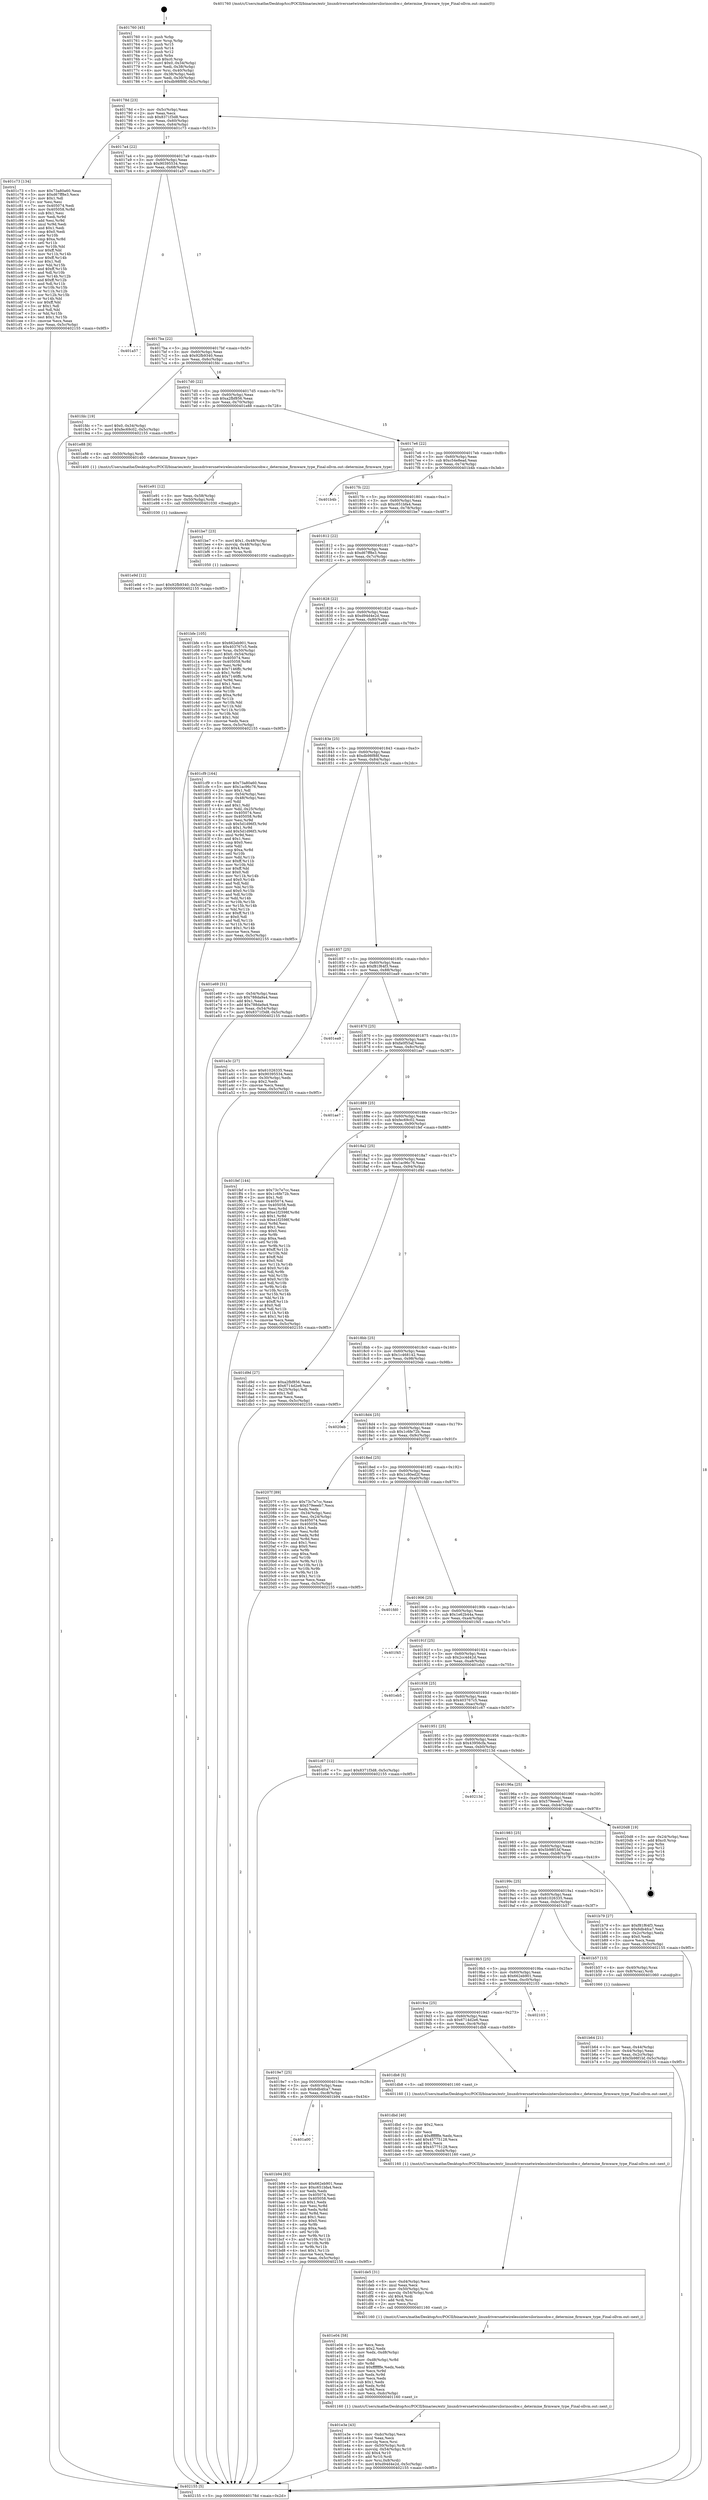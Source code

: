 digraph "0x401760" {
  label = "0x401760 (/mnt/c/Users/mathe/Desktop/tcc/POCII/binaries/extr_linuxdriversnetwirelessintersilorinocohw.c_determine_firmware_type_Final-ollvm.out::main(0))"
  labelloc = "t"
  node[shape=record]

  Entry [label="",width=0.3,height=0.3,shape=circle,fillcolor=black,style=filled]
  "0x40178d" [label="{
     0x40178d [23]\l
     | [instrs]\l
     &nbsp;&nbsp;0x40178d \<+3\>: mov -0x5c(%rbp),%eax\l
     &nbsp;&nbsp;0x401790 \<+2\>: mov %eax,%ecx\l
     &nbsp;&nbsp;0x401792 \<+6\>: sub $0x8371f3d8,%ecx\l
     &nbsp;&nbsp;0x401798 \<+3\>: mov %eax,-0x60(%rbp)\l
     &nbsp;&nbsp;0x40179b \<+3\>: mov %ecx,-0x64(%rbp)\l
     &nbsp;&nbsp;0x40179e \<+6\>: je 0000000000401c73 \<main+0x513\>\l
  }"]
  "0x401c73" [label="{
     0x401c73 [134]\l
     | [instrs]\l
     &nbsp;&nbsp;0x401c73 \<+5\>: mov $0x73a80a60,%eax\l
     &nbsp;&nbsp;0x401c78 \<+5\>: mov $0xd67ff8e3,%ecx\l
     &nbsp;&nbsp;0x401c7d \<+2\>: mov $0x1,%dl\l
     &nbsp;&nbsp;0x401c7f \<+2\>: xor %esi,%esi\l
     &nbsp;&nbsp;0x401c81 \<+7\>: mov 0x405074,%edi\l
     &nbsp;&nbsp;0x401c88 \<+8\>: mov 0x405058,%r8d\l
     &nbsp;&nbsp;0x401c90 \<+3\>: sub $0x1,%esi\l
     &nbsp;&nbsp;0x401c93 \<+3\>: mov %edi,%r9d\l
     &nbsp;&nbsp;0x401c96 \<+3\>: add %esi,%r9d\l
     &nbsp;&nbsp;0x401c99 \<+4\>: imul %r9d,%edi\l
     &nbsp;&nbsp;0x401c9d \<+3\>: and $0x1,%edi\l
     &nbsp;&nbsp;0x401ca0 \<+3\>: cmp $0x0,%edi\l
     &nbsp;&nbsp;0x401ca3 \<+4\>: sete %r10b\l
     &nbsp;&nbsp;0x401ca7 \<+4\>: cmp $0xa,%r8d\l
     &nbsp;&nbsp;0x401cab \<+4\>: setl %r11b\l
     &nbsp;&nbsp;0x401caf \<+3\>: mov %r10b,%bl\l
     &nbsp;&nbsp;0x401cb2 \<+3\>: xor $0xff,%bl\l
     &nbsp;&nbsp;0x401cb5 \<+3\>: mov %r11b,%r14b\l
     &nbsp;&nbsp;0x401cb8 \<+4\>: xor $0xff,%r14b\l
     &nbsp;&nbsp;0x401cbc \<+3\>: xor $0x1,%dl\l
     &nbsp;&nbsp;0x401cbf \<+3\>: mov %bl,%r15b\l
     &nbsp;&nbsp;0x401cc2 \<+4\>: and $0xff,%r15b\l
     &nbsp;&nbsp;0x401cc6 \<+3\>: and %dl,%r10b\l
     &nbsp;&nbsp;0x401cc9 \<+3\>: mov %r14b,%r12b\l
     &nbsp;&nbsp;0x401ccc \<+4\>: and $0xff,%r12b\l
     &nbsp;&nbsp;0x401cd0 \<+3\>: and %dl,%r11b\l
     &nbsp;&nbsp;0x401cd3 \<+3\>: or %r10b,%r15b\l
     &nbsp;&nbsp;0x401cd6 \<+3\>: or %r11b,%r12b\l
     &nbsp;&nbsp;0x401cd9 \<+3\>: xor %r12b,%r15b\l
     &nbsp;&nbsp;0x401cdc \<+3\>: or %r14b,%bl\l
     &nbsp;&nbsp;0x401cdf \<+3\>: xor $0xff,%bl\l
     &nbsp;&nbsp;0x401ce2 \<+3\>: or $0x1,%dl\l
     &nbsp;&nbsp;0x401ce5 \<+2\>: and %dl,%bl\l
     &nbsp;&nbsp;0x401ce7 \<+3\>: or %bl,%r15b\l
     &nbsp;&nbsp;0x401cea \<+4\>: test $0x1,%r15b\l
     &nbsp;&nbsp;0x401cee \<+3\>: cmovne %ecx,%eax\l
     &nbsp;&nbsp;0x401cf1 \<+3\>: mov %eax,-0x5c(%rbp)\l
     &nbsp;&nbsp;0x401cf4 \<+5\>: jmp 0000000000402155 \<main+0x9f5\>\l
  }"]
  "0x4017a4" [label="{
     0x4017a4 [22]\l
     | [instrs]\l
     &nbsp;&nbsp;0x4017a4 \<+5\>: jmp 00000000004017a9 \<main+0x49\>\l
     &nbsp;&nbsp;0x4017a9 \<+3\>: mov -0x60(%rbp),%eax\l
     &nbsp;&nbsp;0x4017ac \<+5\>: sub $0x90395534,%eax\l
     &nbsp;&nbsp;0x4017b1 \<+3\>: mov %eax,-0x68(%rbp)\l
     &nbsp;&nbsp;0x4017b4 \<+6\>: je 0000000000401a57 \<main+0x2f7\>\l
  }"]
  Exit [label="",width=0.3,height=0.3,shape=circle,fillcolor=black,style=filled,peripheries=2]
  "0x401a57" [label="{
     0x401a57\l
  }", style=dashed]
  "0x4017ba" [label="{
     0x4017ba [22]\l
     | [instrs]\l
     &nbsp;&nbsp;0x4017ba \<+5\>: jmp 00000000004017bf \<main+0x5f\>\l
     &nbsp;&nbsp;0x4017bf \<+3\>: mov -0x60(%rbp),%eax\l
     &nbsp;&nbsp;0x4017c2 \<+5\>: sub $0x92fb9340,%eax\l
     &nbsp;&nbsp;0x4017c7 \<+3\>: mov %eax,-0x6c(%rbp)\l
     &nbsp;&nbsp;0x4017ca \<+6\>: je 0000000000401fdc \<main+0x87c\>\l
  }"]
  "0x401e9d" [label="{
     0x401e9d [12]\l
     | [instrs]\l
     &nbsp;&nbsp;0x401e9d \<+7\>: movl $0x92fb9340,-0x5c(%rbp)\l
     &nbsp;&nbsp;0x401ea4 \<+5\>: jmp 0000000000402155 \<main+0x9f5\>\l
  }"]
  "0x401fdc" [label="{
     0x401fdc [19]\l
     | [instrs]\l
     &nbsp;&nbsp;0x401fdc \<+7\>: movl $0x0,-0x34(%rbp)\l
     &nbsp;&nbsp;0x401fe3 \<+7\>: movl $0xfec69c02,-0x5c(%rbp)\l
     &nbsp;&nbsp;0x401fea \<+5\>: jmp 0000000000402155 \<main+0x9f5\>\l
  }"]
  "0x4017d0" [label="{
     0x4017d0 [22]\l
     | [instrs]\l
     &nbsp;&nbsp;0x4017d0 \<+5\>: jmp 00000000004017d5 \<main+0x75\>\l
     &nbsp;&nbsp;0x4017d5 \<+3\>: mov -0x60(%rbp),%eax\l
     &nbsp;&nbsp;0x4017d8 \<+5\>: sub $0xa2fbf856,%eax\l
     &nbsp;&nbsp;0x4017dd \<+3\>: mov %eax,-0x70(%rbp)\l
     &nbsp;&nbsp;0x4017e0 \<+6\>: je 0000000000401e88 \<main+0x728\>\l
  }"]
  "0x401e91" [label="{
     0x401e91 [12]\l
     | [instrs]\l
     &nbsp;&nbsp;0x401e91 \<+3\>: mov %eax,-0x58(%rbp)\l
     &nbsp;&nbsp;0x401e94 \<+4\>: mov -0x50(%rbp),%rdi\l
     &nbsp;&nbsp;0x401e98 \<+5\>: call 0000000000401030 \<free@plt\>\l
     | [calls]\l
     &nbsp;&nbsp;0x401030 \{1\} (unknown)\l
  }"]
  "0x401e88" [label="{
     0x401e88 [9]\l
     | [instrs]\l
     &nbsp;&nbsp;0x401e88 \<+4\>: mov -0x50(%rbp),%rdi\l
     &nbsp;&nbsp;0x401e8c \<+5\>: call 0000000000401400 \<determine_firmware_type\>\l
     | [calls]\l
     &nbsp;&nbsp;0x401400 \{1\} (/mnt/c/Users/mathe/Desktop/tcc/POCII/binaries/extr_linuxdriversnetwirelessintersilorinocohw.c_determine_firmware_type_Final-ollvm.out::determine_firmware_type)\l
  }"]
  "0x4017e6" [label="{
     0x4017e6 [22]\l
     | [instrs]\l
     &nbsp;&nbsp;0x4017e6 \<+5\>: jmp 00000000004017eb \<main+0x8b\>\l
     &nbsp;&nbsp;0x4017eb \<+3\>: mov -0x60(%rbp),%eax\l
     &nbsp;&nbsp;0x4017ee \<+5\>: sub $0xc54e8ead,%eax\l
     &nbsp;&nbsp;0x4017f3 \<+3\>: mov %eax,-0x74(%rbp)\l
     &nbsp;&nbsp;0x4017f6 \<+6\>: je 0000000000401b4b \<main+0x3eb\>\l
  }"]
  "0x401e3e" [label="{
     0x401e3e [43]\l
     | [instrs]\l
     &nbsp;&nbsp;0x401e3e \<+6\>: mov -0xdc(%rbp),%ecx\l
     &nbsp;&nbsp;0x401e44 \<+3\>: imul %eax,%ecx\l
     &nbsp;&nbsp;0x401e47 \<+3\>: movslq %ecx,%rsi\l
     &nbsp;&nbsp;0x401e4a \<+4\>: mov -0x50(%rbp),%rdi\l
     &nbsp;&nbsp;0x401e4e \<+4\>: movslq -0x54(%rbp),%r10\l
     &nbsp;&nbsp;0x401e52 \<+4\>: shl $0x4,%r10\l
     &nbsp;&nbsp;0x401e56 \<+3\>: add %r10,%rdi\l
     &nbsp;&nbsp;0x401e59 \<+4\>: mov %rsi,0x8(%rdi)\l
     &nbsp;&nbsp;0x401e5d \<+7\>: movl $0xd94d4e2d,-0x5c(%rbp)\l
     &nbsp;&nbsp;0x401e64 \<+5\>: jmp 0000000000402155 \<main+0x9f5\>\l
  }"]
  "0x401b4b" [label="{
     0x401b4b\l
  }", style=dashed]
  "0x4017fc" [label="{
     0x4017fc [22]\l
     | [instrs]\l
     &nbsp;&nbsp;0x4017fc \<+5\>: jmp 0000000000401801 \<main+0xa1\>\l
     &nbsp;&nbsp;0x401801 \<+3\>: mov -0x60(%rbp),%eax\l
     &nbsp;&nbsp;0x401804 \<+5\>: sub $0xc651bfa4,%eax\l
     &nbsp;&nbsp;0x401809 \<+3\>: mov %eax,-0x78(%rbp)\l
     &nbsp;&nbsp;0x40180c \<+6\>: je 0000000000401be7 \<main+0x487\>\l
  }"]
  "0x401e04" [label="{
     0x401e04 [58]\l
     | [instrs]\l
     &nbsp;&nbsp;0x401e04 \<+2\>: xor %ecx,%ecx\l
     &nbsp;&nbsp;0x401e06 \<+5\>: mov $0x2,%edx\l
     &nbsp;&nbsp;0x401e0b \<+6\>: mov %edx,-0xd8(%rbp)\l
     &nbsp;&nbsp;0x401e11 \<+1\>: cltd\l
     &nbsp;&nbsp;0x401e12 \<+7\>: mov -0xd8(%rbp),%r8d\l
     &nbsp;&nbsp;0x401e19 \<+3\>: idiv %r8d\l
     &nbsp;&nbsp;0x401e1c \<+6\>: imul $0xfffffffe,%edx,%edx\l
     &nbsp;&nbsp;0x401e22 \<+3\>: mov %ecx,%r9d\l
     &nbsp;&nbsp;0x401e25 \<+3\>: sub %edx,%r9d\l
     &nbsp;&nbsp;0x401e28 \<+2\>: mov %ecx,%edx\l
     &nbsp;&nbsp;0x401e2a \<+3\>: sub $0x1,%edx\l
     &nbsp;&nbsp;0x401e2d \<+3\>: add %edx,%r9d\l
     &nbsp;&nbsp;0x401e30 \<+3\>: sub %r9d,%ecx\l
     &nbsp;&nbsp;0x401e33 \<+6\>: mov %ecx,-0xdc(%rbp)\l
     &nbsp;&nbsp;0x401e39 \<+5\>: call 0000000000401160 \<next_i\>\l
     | [calls]\l
     &nbsp;&nbsp;0x401160 \{1\} (/mnt/c/Users/mathe/Desktop/tcc/POCII/binaries/extr_linuxdriversnetwirelessintersilorinocohw.c_determine_firmware_type_Final-ollvm.out::next_i)\l
  }"]
  "0x401be7" [label="{
     0x401be7 [23]\l
     | [instrs]\l
     &nbsp;&nbsp;0x401be7 \<+7\>: movl $0x1,-0x48(%rbp)\l
     &nbsp;&nbsp;0x401bee \<+4\>: movslq -0x48(%rbp),%rax\l
     &nbsp;&nbsp;0x401bf2 \<+4\>: shl $0x4,%rax\l
     &nbsp;&nbsp;0x401bf6 \<+3\>: mov %rax,%rdi\l
     &nbsp;&nbsp;0x401bf9 \<+5\>: call 0000000000401050 \<malloc@plt\>\l
     | [calls]\l
     &nbsp;&nbsp;0x401050 \{1\} (unknown)\l
  }"]
  "0x401812" [label="{
     0x401812 [22]\l
     | [instrs]\l
     &nbsp;&nbsp;0x401812 \<+5\>: jmp 0000000000401817 \<main+0xb7\>\l
     &nbsp;&nbsp;0x401817 \<+3\>: mov -0x60(%rbp),%eax\l
     &nbsp;&nbsp;0x40181a \<+5\>: sub $0xd67ff8e3,%eax\l
     &nbsp;&nbsp;0x40181f \<+3\>: mov %eax,-0x7c(%rbp)\l
     &nbsp;&nbsp;0x401822 \<+6\>: je 0000000000401cf9 \<main+0x599\>\l
  }"]
  "0x401de5" [label="{
     0x401de5 [31]\l
     | [instrs]\l
     &nbsp;&nbsp;0x401de5 \<+6\>: mov -0xd4(%rbp),%ecx\l
     &nbsp;&nbsp;0x401deb \<+3\>: imul %eax,%ecx\l
     &nbsp;&nbsp;0x401dee \<+4\>: mov -0x50(%rbp),%rsi\l
     &nbsp;&nbsp;0x401df2 \<+4\>: movslq -0x54(%rbp),%rdi\l
     &nbsp;&nbsp;0x401df6 \<+4\>: shl $0x4,%rdi\l
     &nbsp;&nbsp;0x401dfa \<+3\>: add %rdi,%rsi\l
     &nbsp;&nbsp;0x401dfd \<+2\>: mov %ecx,(%rsi)\l
     &nbsp;&nbsp;0x401dff \<+5\>: call 0000000000401160 \<next_i\>\l
     | [calls]\l
     &nbsp;&nbsp;0x401160 \{1\} (/mnt/c/Users/mathe/Desktop/tcc/POCII/binaries/extr_linuxdriversnetwirelessintersilorinocohw.c_determine_firmware_type_Final-ollvm.out::next_i)\l
  }"]
  "0x401cf9" [label="{
     0x401cf9 [164]\l
     | [instrs]\l
     &nbsp;&nbsp;0x401cf9 \<+5\>: mov $0x73a80a60,%eax\l
     &nbsp;&nbsp;0x401cfe \<+5\>: mov $0x1ac96c76,%ecx\l
     &nbsp;&nbsp;0x401d03 \<+2\>: mov $0x1,%dl\l
     &nbsp;&nbsp;0x401d05 \<+3\>: mov -0x54(%rbp),%esi\l
     &nbsp;&nbsp;0x401d08 \<+3\>: cmp -0x48(%rbp),%esi\l
     &nbsp;&nbsp;0x401d0b \<+4\>: setl %dil\l
     &nbsp;&nbsp;0x401d0f \<+4\>: and $0x1,%dil\l
     &nbsp;&nbsp;0x401d13 \<+4\>: mov %dil,-0x25(%rbp)\l
     &nbsp;&nbsp;0x401d17 \<+7\>: mov 0x405074,%esi\l
     &nbsp;&nbsp;0x401d1e \<+8\>: mov 0x405058,%r8d\l
     &nbsp;&nbsp;0x401d26 \<+3\>: mov %esi,%r9d\l
     &nbsp;&nbsp;0x401d29 \<+7\>: sub $0x5d1d96f3,%r9d\l
     &nbsp;&nbsp;0x401d30 \<+4\>: sub $0x1,%r9d\l
     &nbsp;&nbsp;0x401d34 \<+7\>: add $0x5d1d96f3,%r9d\l
     &nbsp;&nbsp;0x401d3b \<+4\>: imul %r9d,%esi\l
     &nbsp;&nbsp;0x401d3f \<+3\>: and $0x1,%esi\l
     &nbsp;&nbsp;0x401d42 \<+3\>: cmp $0x0,%esi\l
     &nbsp;&nbsp;0x401d45 \<+4\>: sete %dil\l
     &nbsp;&nbsp;0x401d49 \<+4\>: cmp $0xa,%r8d\l
     &nbsp;&nbsp;0x401d4d \<+4\>: setl %r10b\l
     &nbsp;&nbsp;0x401d51 \<+3\>: mov %dil,%r11b\l
     &nbsp;&nbsp;0x401d54 \<+4\>: xor $0xff,%r11b\l
     &nbsp;&nbsp;0x401d58 \<+3\>: mov %r10b,%bl\l
     &nbsp;&nbsp;0x401d5b \<+3\>: xor $0xff,%bl\l
     &nbsp;&nbsp;0x401d5e \<+3\>: xor $0x0,%dl\l
     &nbsp;&nbsp;0x401d61 \<+3\>: mov %r11b,%r14b\l
     &nbsp;&nbsp;0x401d64 \<+4\>: and $0x0,%r14b\l
     &nbsp;&nbsp;0x401d68 \<+3\>: and %dl,%dil\l
     &nbsp;&nbsp;0x401d6b \<+3\>: mov %bl,%r15b\l
     &nbsp;&nbsp;0x401d6e \<+4\>: and $0x0,%r15b\l
     &nbsp;&nbsp;0x401d72 \<+3\>: and %dl,%r10b\l
     &nbsp;&nbsp;0x401d75 \<+3\>: or %dil,%r14b\l
     &nbsp;&nbsp;0x401d78 \<+3\>: or %r10b,%r15b\l
     &nbsp;&nbsp;0x401d7b \<+3\>: xor %r15b,%r14b\l
     &nbsp;&nbsp;0x401d7e \<+3\>: or %bl,%r11b\l
     &nbsp;&nbsp;0x401d81 \<+4\>: xor $0xff,%r11b\l
     &nbsp;&nbsp;0x401d85 \<+3\>: or $0x0,%dl\l
     &nbsp;&nbsp;0x401d88 \<+3\>: and %dl,%r11b\l
     &nbsp;&nbsp;0x401d8b \<+3\>: or %r11b,%r14b\l
     &nbsp;&nbsp;0x401d8e \<+4\>: test $0x1,%r14b\l
     &nbsp;&nbsp;0x401d92 \<+3\>: cmovne %ecx,%eax\l
     &nbsp;&nbsp;0x401d95 \<+3\>: mov %eax,-0x5c(%rbp)\l
     &nbsp;&nbsp;0x401d98 \<+5\>: jmp 0000000000402155 \<main+0x9f5\>\l
  }"]
  "0x401828" [label="{
     0x401828 [22]\l
     | [instrs]\l
     &nbsp;&nbsp;0x401828 \<+5\>: jmp 000000000040182d \<main+0xcd\>\l
     &nbsp;&nbsp;0x40182d \<+3\>: mov -0x60(%rbp),%eax\l
     &nbsp;&nbsp;0x401830 \<+5\>: sub $0xd94d4e2d,%eax\l
     &nbsp;&nbsp;0x401835 \<+3\>: mov %eax,-0x80(%rbp)\l
     &nbsp;&nbsp;0x401838 \<+6\>: je 0000000000401e69 \<main+0x709\>\l
  }"]
  "0x401dbd" [label="{
     0x401dbd [40]\l
     | [instrs]\l
     &nbsp;&nbsp;0x401dbd \<+5\>: mov $0x2,%ecx\l
     &nbsp;&nbsp;0x401dc2 \<+1\>: cltd\l
     &nbsp;&nbsp;0x401dc3 \<+2\>: idiv %ecx\l
     &nbsp;&nbsp;0x401dc5 \<+6\>: imul $0xfffffffe,%edx,%ecx\l
     &nbsp;&nbsp;0x401dcb \<+6\>: add $0x45775128,%ecx\l
     &nbsp;&nbsp;0x401dd1 \<+3\>: add $0x1,%ecx\l
     &nbsp;&nbsp;0x401dd4 \<+6\>: sub $0x45775128,%ecx\l
     &nbsp;&nbsp;0x401dda \<+6\>: mov %ecx,-0xd4(%rbp)\l
     &nbsp;&nbsp;0x401de0 \<+5\>: call 0000000000401160 \<next_i\>\l
     | [calls]\l
     &nbsp;&nbsp;0x401160 \{1\} (/mnt/c/Users/mathe/Desktop/tcc/POCII/binaries/extr_linuxdriversnetwirelessintersilorinocohw.c_determine_firmware_type_Final-ollvm.out::next_i)\l
  }"]
  "0x401e69" [label="{
     0x401e69 [31]\l
     | [instrs]\l
     &nbsp;&nbsp;0x401e69 \<+3\>: mov -0x54(%rbp),%eax\l
     &nbsp;&nbsp;0x401e6c \<+5\>: sub $0x788da9a4,%eax\l
     &nbsp;&nbsp;0x401e71 \<+3\>: add $0x1,%eax\l
     &nbsp;&nbsp;0x401e74 \<+5\>: add $0x788da9a4,%eax\l
     &nbsp;&nbsp;0x401e79 \<+3\>: mov %eax,-0x54(%rbp)\l
     &nbsp;&nbsp;0x401e7c \<+7\>: movl $0x8371f3d8,-0x5c(%rbp)\l
     &nbsp;&nbsp;0x401e83 \<+5\>: jmp 0000000000402155 \<main+0x9f5\>\l
  }"]
  "0x40183e" [label="{
     0x40183e [25]\l
     | [instrs]\l
     &nbsp;&nbsp;0x40183e \<+5\>: jmp 0000000000401843 \<main+0xe3\>\l
     &nbsp;&nbsp;0x401843 \<+3\>: mov -0x60(%rbp),%eax\l
     &nbsp;&nbsp;0x401846 \<+5\>: sub $0xdb98f88f,%eax\l
     &nbsp;&nbsp;0x40184b \<+6\>: mov %eax,-0x84(%rbp)\l
     &nbsp;&nbsp;0x401851 \<+6\>: je 0000000000401a3c \<main+0x2dc\>\l
  }"]
  "0x401bfe" [label="{
     0x401bfe [105]\l
     | [instrs]\l
     &nbsp;&nbsp;0x401bfe \<+5\>: mov $0x662eb901,%ecx\l
     &nbsp;&nbsp;0x401c03 \<+5\>: mov $0x403767c5,%edx\l
     &nbsp;&nbsp;0x401c08 \<+4\>: mov %rax,-0x50(%rbp)\l
     &nbsp;&nbsp;0x401c0c \<+7\>: movl $0x0,-0x54(%rbp)\l
     &nbsp;&nbsp;0x401c13 \<+7\>: mov 0x405074,%esi\l
     &nbsp;&nbsp;0x401c1a \<+8\>: mov 0x405058,%r8d\l
     &nbsp;&nbsp;0x401c22 \<+3\>: mov %esi,%r9d\l
     &nbsp;&nbsp;0x401c25 \<+7\>: sub $0x7146ffc,%r9d\l
     &nbsp;&nbsp;0x401c2c \<+4\>: sub $0x1,%r9d\l
     &nbsp;&nbsp;0x401c30 \<+7\>: add $0x7146ffc,%r9d\l
     &nbsp;&nbsp;0x401c37 \<+4\>: imul %r9d,%esi\l
     &nbsp;&nbsp;0x401c3b \<+3\>: and $0x1,%esi\l
     &nbsp;&nbsp;0x401c3e \<+3\>: cmp $0x0,%esi\l
     &nbsp;&nbsp;0x401c41 \<+4\>: sete %r10b\l
     &nbsp;&nbsp;0x401c45 \<+4\>: cmp $0xa,%r8d\l
     &nbsp;&nbsp;0x401c49 \<+4\>: setl %r11b\l
     &nbsp;&nbsp;0x401c4d \<+3\>: mov %r10b,%bl\l
     &nbsp;&nbsp;0x401c50 \<+3\>: and %r11b,%bl\l
     &nbsp;&nbsp;0x401c53 \<+3\>: xor %r11b,%r10b\l
     &nbsp;&nbsp;0x401c56 \<+3\>: or %r10b,%bl\l
     &nbsp;&nbsp;0x401c59 \<+3\>: test $0x1,%bl\l
     &nbsp;&nbsp;0x401c5c \<+3\>: cmovne %edx,%ecx\l
     &nbsp;&nbsp;0x401c5f \<+3\>: mov %ecx,-0x5c(%rbp)\l
     &nbsp;&nbsp;0x401c62 \<+5\>: jmp 0000000000402155 \<main+0x9f5\>\l
  }"]
  "0x401a3c" [label="{
     0x401a3c [27]\l
     | [instrs]\l
     &nbsp;&nbsp;0x401a3c \<+5\>: mov $0x61026335,%eax\l
     &nbsp;&nbsp;0x401a41 \<+5\>: mov $0x90395534,%ecx\l
     &nbsp;&nbsp;0x401a46 \<+3\>: mov -0x30(%rbp),%edx\l
     &nbsp;&nbsp;0x401a49 \<+3\>: cmp $0x2,%edx\l
     &nbsp;&nbsp;0x401a4c \<+3\>: cmovne %ecx,%eax\l
     &nbsp;&nbsp;0x401a4f \<+3\>: mov %eax,-0x5c(%rbp)\l
     &nbsp;&nbsp;0x401a52 \<+5\>: jmp 0000000000402155 \<main+0x9f5\>\l
  }"]
  "0x401857" [label="{
     0x401857 [25]\l
     | [instrs]\l
     &nbsp;&nbsp;0x401857 \<+5\>: jmp 000000000040185c \<main+0xfc\>\l
     &nbsp;&nbsp;0x40185c \<+3\>: mov -0x60(%rbp),%eax\l
     &nbsp;&nbsp;0x40185f \<+5\>: sub $0xf81f64f3,%eax\l
     &nbsp;&nbsp;0x401864 \<+6\>: mov %eax,-0x88(%rbp)\l
     &nbsp;&nbsp;0x40186a \<+6\>: je 0000000000401ea9 \<main+0x749\>\l
  }"]
  "0x402155" [label="{
     0x402155 [5]\l
     | [instrs]\l
     &nbsp;&nbsp;0x402155 \<+5\>: jmp 000000000040178d \<main+0x2d\>\l
  }"]
  "0x401760" [label="{
     0x401760 [45]\l
     | [instrs]\l
     &nbsp;&nbsp;0x401760 \<+1\>: push %rbp\l
     &nbsp;&nbsp;0x401761 \<+3\>: mov %rsp,%rbp\l
     &nbsp;&nbsp;0x401764 \<+2\>: push %r15\l
     &nbsp;&nbsp;0x401766 \<+2\>: push %r14\l
     &nbsp;&nbsp;0x401768 \<+2\>: push %r12\l
     &nbsp;&nbsp;0x40176a \<+1\>: push %rbx\l
     &nbsp;&nbsp;0x40176b \<+7\>: sub $0xc0,%rsp\l
     &nbsp;&nbsp;0x401772 \<+7\>: movl $0x0,-0x34(%rbp)\l
     &nbsp;&nbsp;0x401779 \<+3\>: mov %edi,-0x38(%rbp)\l
     &nbsp;&nbsp;0x40177c \<+4\>: mov %rsi,-0x40(%rbp)\l
     &nbsp;&nbsp;0x401780 \<+3\>: mov -0x38(%rbp),%edi\l
     &nbsp;&nbsp;0x401783 \<+3\>: mov %edi,-0x30(%rbp)\l
     &nbsp;&nbsp;0x401786 \<+7\>: movl $0xdb98f88f,-0x5c(%rbp)\l
  }"]
  "0x401a00" [label="{
     0x401a00\l
  }", style=dashed]
  "0x401ea9" [label="{
     0x401ea9\l
  }", style=dashed]
  "0x401870" [label="{
     0x401870 [25]\l
     | [instrs]\l
     &nbsp;&nbsp;0x401870 \<+5\>: jmp 0000000000401875 \<main+0x115\>\l
     &nbsp;&nbsp;0x401875 \<+3\>: mov -0x60(%rbp),%eax\l
     &nbsp;&nbsp;0x401878 \<+5\>: sub $0xfa0f55af,%eax\l
     &nbsp;&nbsp;0x40187d \<+6\>: mov %eax,-0x8c(%rbp)\l
     &nbsp;&nbsp;0x401883 \<+6\>: je 0000000000401ae7 \<main+0x387\>\l
  }"]
  "0x401b94" [label="{
     0x401b94 [83]\l
     | [instrs]\l
     &nbsp;&nbsp;0x401b94 \<+5\>: mov $0x662eb901,%eax\l
     &nbsp;&nbsp;0x401b99 \<+5\>: mov $0xc651bfa4,%ecx\l
     &nbsp;&nbsp;0x401b9e \<+2\>: xor %edx,%edx\l
     &nbsp;&nbsp;0x401ba0 \<+7\>: mov 0x405074,%esi\l
     &nbsp;&nbsp;0x401ba7 \<+7\>: mov 0x405058,%edi\l
     &nbsp;&nbsp;0x401bae \<+3\>: sub $0x1,%edx\l
     &nbsp;&nbsp;0x401bb1 \<+3\>: mov %esi,%r8d\l
     &nbsp;&nbsp;0x401bb4 \<+3\>: add %edx,%r8d\l
     &nbsp;&nbsp;0x401bb7 \<+4\>: imul %r8d,%esi\l
     &nbsp;&nbsp;0x401bbb \<+3\>: and $0x1,%esi\l
     &nbsp;&nbsp;0x401bbe \<+3\>: cmp $0x0,%esi\l
     &nbsp;&nbsp;0x401bc1 \<+4\>: sete %r9b\l
     &nbsp;&nbsp;0x401bc5 \<+3\>: cmp $0xa,%edi\l
     &nbsp;&nbsp;0x401bc8 \<+4\>: setl %r10b\l
     &nbsp;&nbsp;0x401bcc \<+3\>: mov %r9b,%r11b\l
     &nbsp;&nbsp;0x401bcf \<+3\>: and %r10b,%r11b\l
     &nbsp;&nbsp;0x401bd2 \<+3\>: xor %r10b,%r9b\l
     &nbsp;&nbsp;0x401bd5 \<+3\>: or %r9b,%r11b\l
     &nbsp;&nbsp;0x401bd8 \<+4\>: test $0x1,%r11b\l
     &nbsp;&nbsp;0x401bdc \<+3\>: cmovne %ecx,%eax\l
     &nbsp;&nbsp;0x401bdf \<+3\>: mov %eax,-0x5c(%rbp)\l
     &nbsp;&nbsp;0x401be2 \<+5\>: jmp 0000000000402155 \<main+0x9f5\>\l
  }"]
  "0x401ae7" [label="{
     0x401ae7\l
  }", style=dashed]
  "0x401889" [label="{
     0x401889 [25]\l
     | [instrs]\l
     &nbsp;&nbsp;0x401889 \<+5\>: jmp 000000000040188e \<main+0x12e\>\l
     &nbsp;&nbsp;0x40188e \<+3\>: mov -0x60(%rbp),%eax\l
     &nbsp;&nbsp;0x401891 \<+5\>: sub $0xfec69c02,%eax\l
     &nbsp;&nbsp;0x401896 \<+6\>: mov %eax,-0x90(%rbp)\l
     &nbsp;&nbsp;0x40189c \<+6\>: je 0000000000401fef \<main+0x88f\>\l
  }"]
  "0x4019e7" [label="{
     0x4019e7 [25]\l
     | [instrs]\l
     &nbsp;&nbsp;0x4019e7 \<+5\>: jmp 00000000004019ec \<main+0x28c\>\l
     &nbsp;&nbsp;0x4019ec \<+3\>: mov -0x60(%rbp),%eax\l
     &nbsp;&nbsp;0x4019ef \<+5\>: sub $0x6db4fca7,%eax\l
     &nbsp;&nbsp;0x4019f4 \<+6\>: mov %eax,-0xc8(%rbp)\l
     &nbsp;&nbsp;0x4019fa \<+6\>: je 0000000000401b94 \<main+0x434\>\l
  }"]
  "0x401fef" [label="{
     0x401fef [144]\l
     | [instrs]\l
     &nbsp;&nbsp;0x401fef \<+5\>: mov $0x73c7e7cc,%eax\l
     &nbsp;&nbsp;0x401ff4 \<+5\>: mov $0x1c6fe72b,%ecx\l
     &nbsp;&nbsp;0x401ff9 \<+2\>: mov $0x1,%dl\l
     &nbsp;&nbsp;0x401ffb \<+7\>: mov 0x405074,%esi\l
     &nbsp;&nbsp;0x402002 \<+7\>: mov 0x405058,%edi\l
     &nbsp;&nbsp;0x402009 \<+3\>: mov %esi,%r8d\l
     &nbsp;&nbsp;0x40200c \<+7\>: add $0xe1f2598f,%r8d\l
     &nbsp;&nbsp;0x402013 \<+4\>: sub $0x1,%r8d\l
     &nbsp;&nbsp;0x402017 \<+7\>: sub $0xe1f2598f,%r8d\l
     &nbsp;&nbsp;0x40201e \<+4\>: imul %r8d,%esi\l
     &nbsp;&nbsp;0x402022 \<+3\>: and $0x1,%esi\l
     &nbsp;&nbsp;0x402025 \<+3\>: cmp $0x0,%esi\l
     &nbsp;&nbsp;0x402028 \<+4\>: sete %r9b\l
     &nbsp;&nbsp;0x40202c \<+3\>: cmp $0xa,%edi\l
     &nbsp;&nbsp;0x40202f \<+4\>: setl %r10b\l
     &nbsp;&nbsp;0x402033 \<+3\>: mov %r9b,%r11b\l
     &nbsp;&nbsp;0x402036 \<+4\>: xor $0xff,%r11b\l
     &nbsp;&nbsp;0x40203a \<+3\>: mov %r10b,%bl\l
     &nbsp;&nbsp;0x40203d \<+3\>: xor $0xff,%bl\l
     &nbsp;&nbsp;0x402040 \<+3\>: xor $0x0,%dl\l
     &nbsp;&nbsp;0x402043 \<+3\>: mov %r11b,%r14b\l
     &nbsp;&nbsp;0x402046 \<+4\>: and $0x0,%r14b\l
     &nbsp;&nbsp;0x40204a \<+3\>: and %dl,%r9b\l
     &nbsp;&nbsp;0x40204d \<+3\>: mov %bl,%r15b\l
     &nbsp;&nbsp;0x402050 \<+4\>: and $0x0,%r15b\l
     &nbsp;&nbsp;0x402054 \<+3\>: and %dl,%r10b\l
     &nbsp;&nbsp;0x402057 \<+3\>: or %r9b,%r14b\l
     &nbsp;&nbsp;0x40205a \<+3\>: or %r10b,%r15b\l
     &nbsp;&nbsp;0x40205d \<+3\>: xor %r15b,%r14b\l
     &nbsp;&nbsp;0x402060 \<+3\>: or %bl,%r11b\l
     &nbsp;&nbsp;0x402063 \<+4\>: xor $0xff,%r11b\l
     &nbsp;&nbsp;0x402067 \<+3\>: or $0x0,%dl\l
     &nbsp;&nbsp;0x40206a \<+3\>: and %dl,%r11b\l
     &nbsp;&nbsp;0x40206d \<+3\>: or %r11b,%r14b\l
     &nbsp;&nbsp;0x402070 \<+4\>: test $0x1,%r14b\l
     &nbsp;&nbsp;0x402074 \<+3\>: cmovne %ecx,%eax\l
     &nbsp;&nbsp;0x402077 \<+3\>: mov %eax,-0x5c(%rbp)\l
     &nbsp;&nbsp;0x40207a \<+5\>: jmp 0000000000402155 \<main+0x9f5\>\l
  }"]
  "0x4018a2" [label="{
     0x4018a2 [25]\l
     | [instrs]\l
     &nbsp;&nbsp;0x4018a2 \<+5\>: jmp 00000000004018a7 \<main+0x147\>\l
     &nbsp;&nbsp;0x4018a7 \<+3\>: mov -0x60(%rbp),%eax\l
     &nbsp;&nbsp;0x4018aa \<+5\>: sub $0x1ac96c76,%eax\l
     &nbsp;&nbsp;0x4018af \<+6\>: mov %eax,-0x94(%rbp)\l
     &nbsp;&nbsp;0x4018b5 \<+6\>: je 0000000000401d9d \<main+0x63d\>\l
  }"]
  "0x401db8" [label="{
     0x401db8 [5]\l
     | [instrs]\l
     &nbsp;&nbsp;0x401db8 \<+5\>: call 0000000000401160 \<next_i\>\l
     | [calls]\l
     &nbsp;&nbsp;0x401160 \{1\} (/mnt/c/Users/mathe/Desktop/tcc/POCII/binaries/extr_linuxdriversnetwirelessintersilorinocohw.c_determine_firmware_type_Final-ollvm.out::next_i)\l
  }"]
  "0x401d9d" [label="{
     0x401d9d [27]\l
     | [instrs]\l
     &nbsp;&nbsp;0x401d9d \<+5\>: mov $0xa2fbf856,%eax\l
     &nbsp;&nbsp;0x401da2 \<+5\>: mov $0x6714d2e6,%ecx\l
     &nbsp;&nbsp;0x401da7 \<+3\>: mov -0x25(%rbp),%dl\l
     &nbsp;&nbsp;0x401daa \<+3\>: test $0x1,%dl\l
     &nbsp;&nbsp;0x401dad \<+3\>: cmovne %ecx,%eax\l
     &nbsp;&nbsp;0x401db0 \<+3\>: mov %eax,-0x5c(%rbp)\l
     &nbsp;&nbsp;0x401db3 \<+5\>: jmp 0000000000402155 \<main+0x9f5\>\l
  }"]
  "0x4018bb" [label="{
     0x4018bb [25]\l
     | [instrs]\l
     &nbsp;&nbsp;0x4018bb \<+5\>: jmp 00000000004018c0 \<main+0x160\>\l
     &nbsp;&nbsp;0x4018c0 \<+3\>: mov -0x60(%rbp),%eax\l
     &nbsp;&nbsp;0x4018c3 \<+5\>: sub $0x1c468142,%eax\l
     &nbsp;&nbsp;0x4018c8 \<+6\>: mov %eax,-0x98(%rbp)\l
     &nbsp;&nbsp;0x4018ce \<+6\>: je 00000000004020eb \<main+0x98b\>\l
  }"]
  "0x4019ce" [label="{
     0x4019ce [25]\l
     | [instrs]\l
     &nbsp;&nbsp;0x4019ce \<+5\>: jmp 00000000004019d3 \<main+0x273\>\l
     &nbsp;&nbsp;0x4019d3 \<+3\>: mov -0x60(%rbp),%eax\l
     &nbsp;&nbsp;0x4019d6 \<+5\>: sub $0x6714d2e6,%eax\l
     &nbsp;&nbsp;0x4019db \<+6\>: mov %eax,-0xc4(%rbp)\l
     &nbsp;&nbsp;0x4019e1 \<+6\>: je 0000000000401db8 \<main+0x658\>\l
  }"]
  "0x4020eb" [label="{
     0x4020eb\l
  }", style=dashed]
  "0x4018d4" [label="{
     0x4018d4 [25]\l
     | [instrs]\l
     &nbsp;&nbsp;0x4018d4 \<+5\>: jmp 00000000004018d9 \<main+0x179\>\l
     &nbsp;&nbsp;0x4018d9 \<+3\>: mov -0x60(%rbp),%eax\l
     &nbsp;&nbsp;0x4018dc \<+5\>: sub $0x1c6fe72b,%eax\l
     &nbsp;&nbsp;0x4018e1 \<+6\>: mov %eax,-0x9c(%rbp)\l
     &nbsp;&nbsp;0x4018e7 \<+6\>: je 000000000040207f \<main+0x91f\>\l
  }"]
  "0x402103" [label="{
     0x402103\l
  }", style=dashed]
  "0x40207f" [label="{
     0x40207f [89]\l
     | [instrs]\l
     &nbsp;&nbsp;0x40207f \<+5\>: mov $0x73c7e7cc,%eax\l
     &nbsp;&nbsp;0x402084 \<+5\>: mov $0x579eeeb7,%ecx\l
     &nbsp;&nbsp;0x402089 \<+2\>: xor %edx,%edx\l
     &nbsp;&nbsp;0x40208b \<+3\>: mov -0x34(%rbp),%esi\l
     &nbsp;&nbsp;0x40208e \<+3\>: mov %esi,-0x24(%rbp)\l
     &nbsp;&nbsp;0x402091 \<+7\>: mov 0x405074,%esi\l
     &nbsp;&nbsp;0x402098 \<+7\>: mov 0x405058,%edi\l
     &nbsp;&nbsp;0x40209f \<+3\>: sub $0x1,%edx\l
     &nbsp;&nbsp;0x4020a2 \<+3\>: mov %esi,%r8d\l
     &nbsp;&nbsp;0x4020a5 \<+3\>: add %edx,%r8d\l
     &nbsp;&nbsp;0x4020a8 \<+4\>: imul %r8d,%esi\l
     &nbsp;&nbsp;0x4020ac \<+3\>: and $0x1,%esi\l
     &nbsp;&nbsp;0x4020af \<+3\>: cmp $0x0,%esi\l
     &nbsp;&nbsp;0x4020b2 \<+4\>: sete %r9b\l
     &nbsp;&nbsp;0x4020b6 \<+3\>: cmp $0xa,%edi\l
     &nbsp;&nbsp;0x4020b9 \<+4\>: setl %r10b\l
     &nbsp;&nbsp;0x4020bd \<+3\>: mov %r9b,%r11b\l
     &nbsp;&nbsp;0x4020c0 \<+3\>: and %r10b,%r11b\l
     &nbsp;&nbsp;0x4020c3 \<+3\>: xor %r10b,%r9b\l
     &nbsp;&nbsp;0x4020c6 \<+3\>: or %r9b,%r11b\l
     &nbsp;&nbsp;0x4020c9 \<+4\>: test $0x1,%r11b\l
     &nbsp;&nbsp;0x4020cd \<+3\>: cmovne %ecx,%eax\l
     &nbsp;&nbsp;0x4020d0 \<+3\>: mov %eax,-0x5c(%rbp)\l
     &nbsp;&nbsp;0x4020d3 \<+5\>: jmp 0000000000402155 \<main+0x9f5\>\l
  }"]
  "0x4018ed" [label="{
     0x4018ed [25]\l
     | [instrs]\l
     &nbsp;&nbsp;0x4018ed \<+5\>: jmp 00000000004018f2 \<main+0x192\>\l
     &nbsp;&nbsp;0x4018f2 \<+3\>: mov -0x60(%rbp),%eax\l
     &nbsp;&nbsp;0x4018f5 \<+5\>: sub $0x1c80ed2f,%eax\l
     &nbsp;&nbsp;0x4018fa \<+6\>: mov %eax,-0xa0(%rbp)\l
     &nbsp;&nbsp;0x401900 \<+6\>: je 0000000000401fd0 \<main+0x870\>\l
  }"]
  "0x401b64" [label="{
     0x401b64 [21]\l
     | [instrs]\l
     &nbsp;&nbsp;0x401b64 \<+3\>: mov %eax,-0x44(%rbp)\l
     &nbsp;&nbsp;0x401b67 \<+3\>: mov -0x44(%rbp),%eax\l
     &nbsp;&nbsp;0x401b6a \<+3\>: mov %eax,-0x2c(%rbp)\l
     &nbsp;&nbsp;0x401b6d \<+7\>: movl $0x5b98f1bf,-0x5c(%rbp)\l
     &nbsp;&nbsp;0x401b74 \<+5\>: jmp 0000000000402155 \<main+0x9f5\>\l
  }"]
  "0x401fd0" [label="{
     0x401fd0\l
  }", style=dashed]
  "0x401906" [label="{
     0x401906 [25]\l
     | [instrs]\l
     &nbsp;&nbsp;0x401906 \<+5\>: jmp 000000000040190b \<main+0x1ab\>\l
     &nbsp;&nbsp;0x40190b \<+3\>: mov -0x60(%rbp),%eax\l
     &nbsp;&nbsp;0x40190e \<+5\>: sub $0x1e62b44a,%eax\l
     &nbsp;&nbsp;0x401913 \<+6\>: mov %eax,-0xa4(%rbp)\l
     &nbsp;&nbsp;0x401919 \<+6\>: je 0000000000401f45 \<main+0x7e5\>\l
  }"]
  "0x4019b5" [label="{
     0x4019b5 [25]\l
     | [instrs]\l
     &nbsp;&nbsp;0x4019b5 \<+5\>: jmp 00000000004019ba \<main+0x25a\>\l
     &nbsp;&nbsp;0x4019ba \<+3\>: mov -0x60(%rbp),%eax\l
     &nbsp;&nbsp;0x4019bd \<+5\>: sub $0x662eb901,%eax\l
     &nbsp;&nbsp;0x4019c2 \<+6\>: mov %eax,-0xc0(%rbp)\l
     &nbsp;&nbsp;0x4019c8 \<+6\>: je 0000000000402103 \<main+0x9a3\>\l
  }"]
  "0x401f45" [label="{
     0x401f45\l
  }", style=dashed]
  "0x40191f" [label="{
     0x40191f [25]\l
     | [instrs]\l
     &nbsp;&nbsp;0x40191f \<+5\>: jmp 0000000000401924 \<main+0x1c4\>\l
     &nbsp;&nbsp;0x401924 \<+3\>: mov -0x60(%rbp),%eax\l
     &nbsp;&nbsp;0x401927 \<+5\>: sub $0x2cc4d42d,%eax\l
     &nbsp;&nbsp;0x40192c \<+6\>: mov %eax,-0xa8(%rbp)\l
     &nbsp;&nbsp;0x401932 \<+6\>: je 0000000000401eb5 \<main+0x755\>\l
  }"]
  "0x401b57" [label="{
     0x401b57 [13]\l
     | [instrs]\l
     &nbsp;&nbsp;0x401b57 \<+4\>: mov -0x40(%rbp),%rax\l
     &nbsp;&nbsp;0x401b5b \<+4\>: mov 0x8(%rax),%rdi\l
     &nbsp;&nbsp;0x401b5f \<+5\>: call 0000000000401060 \<atoi@plt\>\l
     | [calls]\l
     &nbsp;&nbsp;0x401060 \{1\} (unknown)\l
  }"]
  "0x401eb5" [label="{
     0x401eb5\l
  }", style=dashed]
  "0x401938" [label="{
     0x401938 [25]\l
     | [instrs]\l
     &nbsp;&nbsp;0x401938 \<+5\>: jmp 000000000040193d \<main+0x1dd\>\l
     &nbsp;&nbsp;0x40193d \<+3\>: mov -0x60(%rbp),%eax\l
     &nbsp;&nbsp;0x401940 \<+5\>: sub $0x403767c5,%eax\l
     &nbsp;&nbsp;0x401945 \<+6\>: mov %eax,-0xac(%rbp)\l
     &nbsp;&nbsp;0x40194b \<+6\>: je 0000000000401c67 \<main+0x507\>\l
  }"]
  "0x40199c" [label="{
     0x40199c [25]\l
     | [instrs]\l
     &nbsp;&nbsp;0x40199c \<+5\>: jmp 00000000004019a1 \<main+0x241\>\l
     &nbsp;&nbsp;0x4019a1 \<+3\>: mov -0x60(%rbp),%eax\l
     &nbsp;&nbsp;0x4019a4 \<+5\>: sub $0x61026335,%eax\l
     &nbsp;&nbsp;0x4019a9 \<+6\>: mov %eax,-0xbc(%rbp)\l
     &nbsp;&nbsp;0x4019af \<+6\>: je 0000000000401b57 \<main+0x3f7\>\l
  }"]
  "0x401c67" [label="{
     0x401c67 [12]\l
     | [instrs]\l
     &nbsp;&nbsp;0x401c67 \<+7\>: movl $0x8371f3d8,-0x5c(%rbp)\l
     &nbsp;&nbsp;0x401c6e \<+5\>: jmp 0000000000402155 \<main+0x9f5\>\l
  }"]
  "0x401951" [label="{
     0x401951 [25]\l
     | [instrs]\l
     &nbsp;&nbsp;0x401951 \<+5\>: jmp 0000000000401956 \<main+0x1f6\>\l
     &nbsp;&nbsp;0x401956 \<+3\>: mov -0x60(%rbp),%eax\l
     &nbsp;&nbsp;0x401959 \<+5\>: sub $0x43956cfa,%eax\l
     &nbsp;&nbsp;0x40195e \<+6\>: mov %eax,-0xb0(%rbp)\l
     &nbsp;&nbsp;0x401964 \<+6\>: je 000000000040213d \<main+0x9dd\>\l
  }"]
  "0x401b79" [label="{
     0x401b79 [27]\l
     | [instrs]\l
     &nbsp;&nbsp;0x401b79 \<+5\>: mov $0xf81f64f3,%eax\l
     &nbsp;&nbsp;0x401b7e \<+5\>: mov $0x6db4fca7,%ecx\l
     &nbsp;&nbsp;0x401b83 \<+3\>: mov -0x2c(%rbp),%edx\l
     &nbsp;&nbsp;0x401b86 \<+3\>: cmp $0x0,%edx\l
     &nbsp;&nbsp;0x401b89 \<+3\>: cmove %ecx,%eax\l
     &nbsp;&nbsp;0x401b8c \<+3\>: mov %eax,-0x5c(%rbp)\l
     &nbsp;&nbsp;0x401b8f \<+5\>: jmp 0000000000402155 \<main+0x9f5\>\l
  }"]
  "0x40213d" [label="{
     0x40213d\l
  }", style=dashed]
  "0x40196a" [label="{
     0x40196a [25]\l
     | [instrs]\l
     &nbsp;&nbsp;0x40196a \<+5\>: jmp 000000000040196f \<main+0x20f\>\l
     &nbsp;&nbsp;0x40196f \<+3\>: mov -0x60(%rbp),%eax\l
     &nbsp;&nbsp;0x401972 \<+5\>: sub $0x579eeeb7,%eax\l
     &nbsp;&nbsp;0x401977 \<+6\>: mov %eax,-0xb4(%rbp)\l
     &nbsp;&nbsp;0x40197d \<+6\>: je 00000000004020d8 \<main+0x978\>\l
  }"]
  "0x401983" [label="{
     0x401983 [25]\l
     | [instrs]\l
     &nbsp;&nbsp;0x401983 \<+5\>: jmp 0000000000401988 \<main+0x228\>\l
     &nbsp;&nbsp;0x401988 \<+3\>: mov -0x60(%rbp),%eax\l
     &nbsp;&nbsp;0x40198b \<+5\>: sub $0x5b98f1bf,%eax\l
     &nbsp;&nbsp;0x401990 \<+6\>: mov %eax,-0xb8(%rbp)\l
     &nbsp;&nbsp;0x401996 \<+6\>: je 0000000000401b79 \<main+0x419\>\l
  }"]
  "0x4020d8" [label="{
     0x4020d8 [19]\l
     | [instrs]\l
     &nbsp;&nbsp;0x4020d8 \<+3\>: mov -0x24(%rbp),%eax\l
     &nbsp;&nbsp;0x4020db \<+7\>: add $0xc0,%rsp\l
     &nbsp;&nbsp;0x4020e2 \<+1\>: pop %rbx\l
     &nbsp;&nbsp;0x4020e3 \<+2\>: pop %r12\l
     &nbsp;&nbsp;0x4020e5 \<+2\>: pop %r14\l
     &nbsp;&nbsp;0x4020e7 \<+2\>: pop %r15\l
     &nbsp;&nbsp;0x4020e9 \<+1\>: pop %rbp\l
     &nbsp;&nbsp;0x4020ea \<+1\>: ret\l
  }"]
  Entry -> "0x401760" [label=" 1"]
  "0x40178d" -> "0x401c73" [label=" 2"]
  "0x40178d" -> "0x4017a4" [label=" 17"]
  "0x4020d8" -> Exit [label=" 1"]
  "0x4017a4" -> "0x401a57" [label=" 0"]
  "0x4017a4" -> "0x4017ba" [label=" 17"]
  "0x40207f" -> "0x402155" [label=" 1"]
  "0x4017ba" -> "0x401fdc" [label=" 1"]
  "0x4017ba" -> "0x4017d0" [label=" 16"]
  "0x401fef" -> "0x402155" [label=" 1"]
  "0x4017d0" -> "0x401e88" [label=" 1"]
  "0x4017d0" -> "0x4017e6" [label=" 15"]
  "0x401fdc" -> "0x402155" [label=" 1"]
  "0x4017e6" -> "0x401b4b" [label=" 0"]
  "0x4017e6" -> "0x4017fc" [label=" 15"]
  "0x401e9d" -> "0x402155" [label=" 1"]
  "0x4017fc" -> "0x401be7" [label=" 1"]
  "0x4017fc" -> "0x401812" [label=" 14"]
  "0x401e91" -> "0x401e9d" [label=" 1"]
  "0x401812" -> "0x401cf9" [label=" 2"]
  "0x401812" -> "0x401828" [label=" 12"]
  "0x401e88" -> "0x401e91" [label=" 1"]
  "0x401828" -> "0x401e69" [label=" 1"]
  "0x401828" -> "0x40183e" [label=" 11"]
  "0x401e69" -> "0x402155" [label=" 1"]
  "0x40183e" -> "0x401a3c" [label=" 1"]
  "0x40183e" -> "0x401857" [label=" 10"]
  "0x401a3c" -> "0x402155" [label=" 1"]
  "0x401760" -> "0x40178d" [label=" 1"]
  "0x402155" -> "0x40178d" [label=" 18"]
  "0x401e3e" -> "0x402155" [label=" 1"]
  "0x401857" -> "0x401ea9" [label=" 0"]
  "0x401857" -> "0x401870" [label=" 10"]
  "0x401e04" -> "0x401e3e" [label=" 1"]
  "0x401870" -> "0x401ae7" [label=" 0"]
  "0x401870" -> "0x401889" [label=" 10"]
  "0x401de5" -> "0x401e04" [label=" 1"]
  "0x401889" -> "0x401fef" [label=" 1"]
  "0x401889" -> "0x4018a2" [label=" 9"]
  "0x401db8" -> "0x401dbd" [label=" 1"]
  "0x4018a2" -> "0x401d9d" [label=" 2"]
  "0x4018a2" -> "0x4018bb" [label=" 7"]
  "0x401d9d" -> "0x402155" [label=" 2"]
  "0x4018bb" -> "0x4020eb" [label=" 0"]
  "0x4018bb" -> "0x4018d4" [label=" 7"]
  "0x401c73" -> "0x402155" [label=" 2"]
  "0x4018d4" -> "0x40207f" [label=" 1"]
  "0x4018d4" -> "0x4018ed" [label=" 6"]
  "0x401c67" -> "0x402155" [label=" 1"]
  "0x4018ed" -> "0x401fd0" [label=" 0"]
  "0x4018ed" -> "0x401906" [label=" 6"]
  "0x401be7" -> "0x401bfe" [label=" 1"]
  "0x401906" -> "0x401f45" [label=" 0"]
  "0x401906" -> "0x40191f" [label=" 6"]
  "0x401b94" -> "0x402155" [label=" 1"]
  "0x40191f" -> "0x401eb5" [label=" 0"]
  "0x40191f" -> "0x401938" [label=" 6"]
  "0x4019e7" -> "0x401a00" [label=" 0"]
  "0x401938" -> "0x401c67" [label=" 1"]
  "0x401938" -> "0x401951" [label=" 5"]
  "0x401dbd" -> "0x401de5" [label=" 1"]
  "0x401951" -> "0x40213d" [label=" 0"]
  "0x401951" -> "0x40196a" [label=" 5"]
  "0x4019ce" -> "0x4019e7" [label=" 1"]
  "0x40196a" -> "0x4020d8" [label=" 1"]
  "0x40196a" -> "0x401983" [label=" 4"]
  "0x4019ce" -> "0x401db8" [label=" 1"]
  "0x401983" -> "0x401b79" [label=" 1"]
  "0x401983" -> "0x40199c" [label=" 3"]
  "0x4019e7" -> "0x401b94" [label=" 1"]
  "0x40199c" -> "0x401b57" [label=" 1"]
  "0x40199c" -> "0x4019b5" [label=" 2"]
  "0x401b57" -> "0x401b64" [label=" 1"]
  "0x401b64" -> "0x402155" [label=" 1"]
  "0x401b79" -> "0x402155" [label=" 1"]
  "0x401bfe" -> "0x402155" [label=" 1"]
  "0x4019b5" -> "0x402103" [label=" 0"]
  "0x4019b5" -> "0x4019ce" [label=" 2"]
  "0x401cf9" -> "0x402155" [label=" 2"]
}
